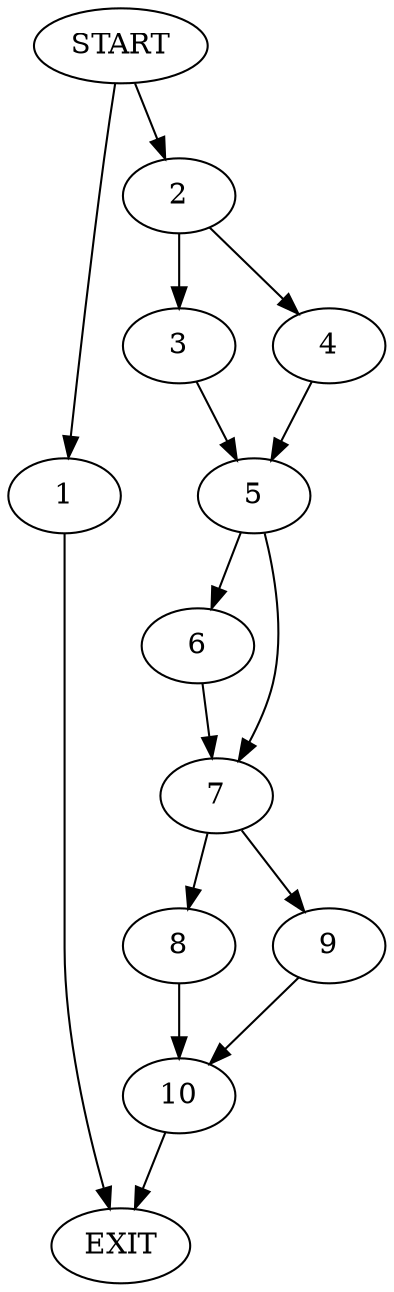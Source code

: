 digraph { 
0 [label="START"];
1;
2;
3;
4;
5;
6;
7;
8;
9;
10;
11[label="EXIT"];
0 -> 1;
0 -> 2;
1 -> 11;
2 -> 3;
2 -> 4;
3 -> 5;
4 -> 5;
5 -> 6;
5 -> 7;
6 -> 7;
7 -> 8;
7 -> 9;
8 -> 10;
9 -> 10;
10 -> 11;
}